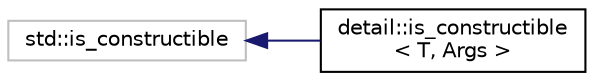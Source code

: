 digraph "Graphical Class Hierarchy"
{
 // LATEX_PDF_SIZE
  edge [fontname="Helvetica",fontsize="10",labelfontname="Helvetica",labelfontsize="10"];
  node [fontname="Helvetica",fontsize="10",shape=record];
  rankdir="LR";
  Node393 [label="std::is_constructible",height=0.2,width=0.4,color="grey75", fillcolor="white", style="filled",tooltip=" "];
  Node393 -> Node0 [dir="back",color="midnightblue",fontsize="10",style="solid",fontname="Helvetica"];
  Node0 [label="detail::is_constructible\l\< T, Args \>",height=0.2,width=0.4,color="black", fillcolor="white", style="filled",URL="$structdetail_1_1is__constructible.html",tooltip=" "];
}
